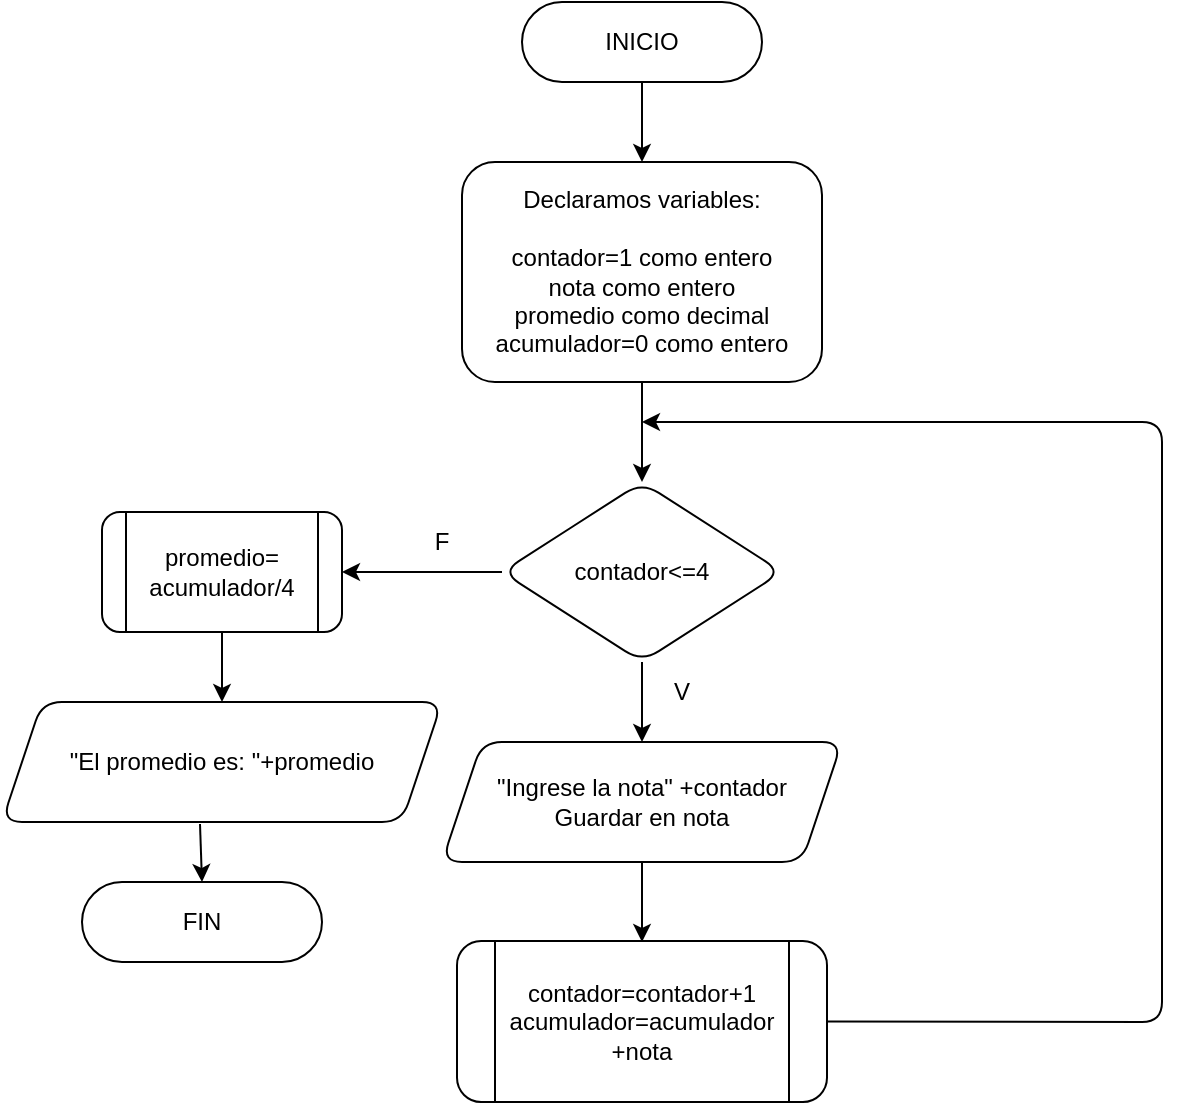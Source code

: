 <mxfile version="24.7.10">
  <diagram id="C5RBs43oDa-KdzZeNtuy" name="Page-1">
    <mxGraphModel dx="1614" dy="1298" grid="1" gridSize="10" guides="1" tooltips="1" connect="1" arrows="1" fold="1" page="1" pageScale="1" pageWidth="827" pageHeight="1169" math="0" shadow="0">
      <root>
        <mxCell id="WIyWlLk6GJQsqaUBKTNV-0" />
        <mxCell id="WIyWlLk6GJQsqaUBKTNV-1" parent="WIyWlLk6GJQsqaUBKTNV-0" />
        <mxCell id="g6rXNSBBdGyIeXSmlqnE-1" value="INICIO" style="rounded=1;whiteSpace=wrap;html=1;arcSize=50;" vertex="1" parent="WIyWlLk6GJQsqaUBKTNV-1">
          <mxGeometry x="240" y="50" width="120" height="40" as="geometry" />
        </mxCell>
        <mxCell id="g6rXNSBBdGyIeXSmlqnE-2" value="" style="endArrow=classic;html=1;rounded=1;exitX=0.5;exitY=1;exitDx=0;exitDy=0;" edge="1" parent="WIyWlLk6GJQsqaUBKTNV-1" source="g6rXNSBBdGyIeXSmlqnE-1">
          <mxGeometry width="50" height="50" relative="1" as="geometry">
            <mxPoint x="390" y="30" as="sourcePoint" />
            <mxPoint x="300" y="130" as="targetPoint" />
          </mxGeometry>
        </mxCell>
        <mxCell id="g6rXNSBBdGyIeXSmlqnE-4" value="Declaramos variables:&lt;div&gt;&lt;br&gt;&lt;/div&gt;&lt;div&gt;contador=1 como entero&lt;/div&gt;&lt;div&gt;nota como entero&lt;/div&gt;&lt;div&gt;promedio como decimal&lt;/div&gt;&lt;div&gt;acumulador=0 como entero&lt;/div&gt;" style="rounded=1;whiteSpace=wrap;html=1;align=center;" vertex="1" parent="WIyWlLk6GJQsqaUBKTNV-1">
          <mxGeometry x="210" y="130" width="180" height="110" as="geometry" />
        </mxCell>
        <mxCell id="g6rXNSBBdGyIeXSmlqnE-5" value="contador&amp;lt;=4" style="rhombus;whiteSpace=wrap;html=1;rounded=1;" vertex="1" parent="WIyWlLk6GJQsqaUBKTNV-1">
          <mxGeometry x="230" y="290" width="140" height="90" as="geometry" />
        </mxCell>
        <mxCell id="g6rXNSBBdGyIeXSmlqnE-8" value="" style="endArrow=classic;html=1;rounded=1;exitX=0.5;exitY=1;exitDx=0;exitDy=0;entryX=0.5;entryY=0;entryDx=0;entryDy=0;" edge="1" parent="WIyWlLk6GJQsqaUBKTNV-1" source="g6rXNSBBdGyIeXSmlqnE-4" target="g6rXNSBBdGyIeXSmlqnE-5">
          <mxGeometry width="50" height="50" relative="1" as="geometry">
            <mxPoint x="300" y="290" as="sourcePoint" />
            <mxPoint x="350" y="240" as="targetPoint" />
          </mxGeometry>
        </mxCell>
        <mxCell id="g6rXNSBBdGyIeXSmlqnE-9" value="" style="endArrow=classic;html=1;rounded=1;" edge="1" parent="WIyWlLk6GJQsqaUBKTNV-1">
          <mxGeometry width="50" height="50" relative="1" as="geometry">
            <mxPoint x="300" y="380" as="sourcePoint" />
            <mxPoint x="300" y="420" as="targetPoint" />
          </mxGeometry>
        </mxCell>
        <mxCell id="g6rXNSBBdGyIeXSmlqnE-10" value="&quot;Ingrese la nota&quot; +contador&lt;div&gt;Guardar en nota&lt;/div&gt;" style="shape=parallelogram;perimeter=parallelogramPerimeter;whiteSpace=wrap;html=1;fixedSize=1;rounded=1;" vertex="1" parent="WIyWlLk6GJQsqaUBKTNV-1">
          <mxGeometry x="200" y="420" width="200" height="60" as="geometry" />
        </mxCell>
        <mxCell id="g6rXNSBBdGyIeXSmlqnE-14" value="" style="endArrow=classic;html=1;rounded=1;" edge="1" parent="WIyWlLk6GJQsqaUBKTNV-1">
          <mxGeometry width="50" height="50" relative="1" as="geometry">
            <mxPoint x="300" y="480" as="sourcePoint" />
            <mxPoint x="300" y="520" as="targetPoint" />
          </mxGeometry>
        </mxCell>
        <mxCell id="g6rXNSBBdGyIeXSmlqnE-15" value="contador=contador+1&lt;div&gt;acumulador=acumulador&lt;/div&gt;&lt;div&gt;+nota&lt;/div&gt;" style="shape=process;whiteSpace=wrap;html=1;backgroundOutline=1;rounded=1;" vertex="1" parent="WIyWlLk6GJQsqaUBKTNV-1">
          <mxGeometry x="207.5" y="519.5" width="185" height="80.5" as="geometry" />
        </mxCell>
        <mxCell id="g6rXNSBBdGyIeXSmlqnE-16" value="" style="endArrow=classic;html=1;rounded=1;exitX=1;exitY=0.5;exitDx=0;exitDy=0;" edge="1" parent="WIyWlLk6GJQsqaUBKTNV-1" source="g6rXNSBBdGyIeXSmlqnE-15">
          <mxGeometry width="50" height="50" relative="1" as="geometry">
            <mxPoint x="410" y="560" as="sourcePoint" />
            <mxPoint x="300" y="260" as="targetPoint" />
            <Array as="points">
              <mxPoint x="560" y="560" />
              <mxPoint x="560" y="260" />
            </Array>
          </mxGeometry>
        </mxCell>
        <mxCell id="g6rXNSBBdGyIeXSmlqnE-17" value="V" style="text;html=1;align=center;verticalAlign=middle;whiteSpace=wrap;rounded=0;" vertex="1" parent="WIyWlLk6GJQsqaUBKTNV-1">
          <mxGeometry x="290" y="380" width="60" height="30" as="geometry" />
        </mxCell>
        <mxCell id="g6rXNSBBdGyIeXSmlqnE-18" value="promedio=&lt;div&gt;acumulador/4&lt;/div&gt;" style="shape=process;whiteSpace=wrap;html=1;backgroundOutline=1;rounded=1;" vertex="1" parent="WIyWlLk6GJQsqaUBKTNV-1">
          <mxGeometry x="30" y="305" width="120" height="60" as="geometry" />
        </mxCell>
        <mxCell id="g6rXNSBBdGyIeXSmlqnE-19" value="" style="endArrow=classic;html=1;rounded=1;entryX=1;entryY=0.5;entryDx=0;entryDy=0;exitX=0;exitY=0.5;exitDx=0;exitDy=0;" edge="1" parent="WIyWlLk6GJQsqaUBKTNV-1" source="g6rXNSBBdGyIeXSmlqnE-5" target="g6rXNSBBdGyIeXSmlqnE-18">
          <mxGeometry width="50" height="50" relative="1" as="geometry">
            <mxPoint x="230" y="330" as="sourcePoint" />
            <mxPoint x="190" y="330" as="targetPoint" />
          </mxGeometry>
        </mxCell>
        <mxCell id="g6rXNSBBdGyIeXSmlqnE-20" value="F" style="text;html=1;align=center;verticalAlign=middle;whiteSpace=wrap;rounded=0;" vertex="1" parent="WIyWlLk6GJQsqaUBKTNV-1">
          <mxGeometry x="170" y="305" width="60" height="30" as="geometry" />
        </mxCell>
        <mxCell id="g6rXNSBBdGyIeXSmlqnE-21" value="&quot;El promedio es: &quot;+promedio" style="shape=parallelogram;perimeter=parallelogramPerimeter;whiteSpace=wrap;html=1;fixedSize=1;rounded=1;" vertex="1" parent="WIyWlLk6GJQsqaUBKTNV-1">
          <mxGeometry x="-20" y="400" width="220" height="60" as="geometry" />
        </mxCell>
        <mxCell id="g6rXNSBBdGyIeXSmlqnE-22" value="" style="endArrow=classic;html=1;rounded=1;entryX=0.5;entryY=0;entryDx=0;entryDy=0;exitX=0.5;exitY=1;exitDx=0;exitDy=0;" edge="1" parent="WIyWlLk6GJQsqaUBKTNV-1" source="g6rXNSBBdGyIeXSmlqnE-18" target="g6rXNSBBdGyIeXSmlqnE-21">
          <mxGeometry width="50" height="50" relative="1" as="geometry">
            <mxPoint x="100" y="370" as="sourcePoint" />
            <mxPoint x="140" y="320" as="targetPoint" />
          </mxGeometry>
        </mxCell>
        <mxCell id="g6rXNSBBdGyIeXSmlqnE-25" value="FIN" style="rounded=1;whiteSpace=wrap;html=1;arcSize=50;" vertex="1" parent="WIyWlLk6GJQsqaUBKTNV-1">
          <mxGeometry x="20" y="490" width="120" height="40" as="geometry" />
        </mxCell>
        <mxCell id="g6rXNSBBdGyIeXSmlqnE-26" value="" style="endArrow=classic;html=1;rounded=1;entryX=0.5;entryY=0;entryDx=0;entryDy=0;exitX=0.45;exitY=1.017;exitDx=0;exitDy=0;exitPerimeter=0;" edge="1" parent="WIyWlLk6GJQsqaUBKTNV-1" source="g6rXNSBBdGyIeXSmlqnE-21" target="g6rXNSBBdGyIeXSmlqnE-25">
          <mxGeometry width="50" height="50" relative="1" as="geometry">
            <mxPoint x="100" y="375" as="sourcePoint" />
            <mxPoint x="100" y="410" as="targetPoint" />
          </mxGeometry>
        </mxCell>
      </root>
    </mxGraphModel>
  </diagram>
</mxfile>
